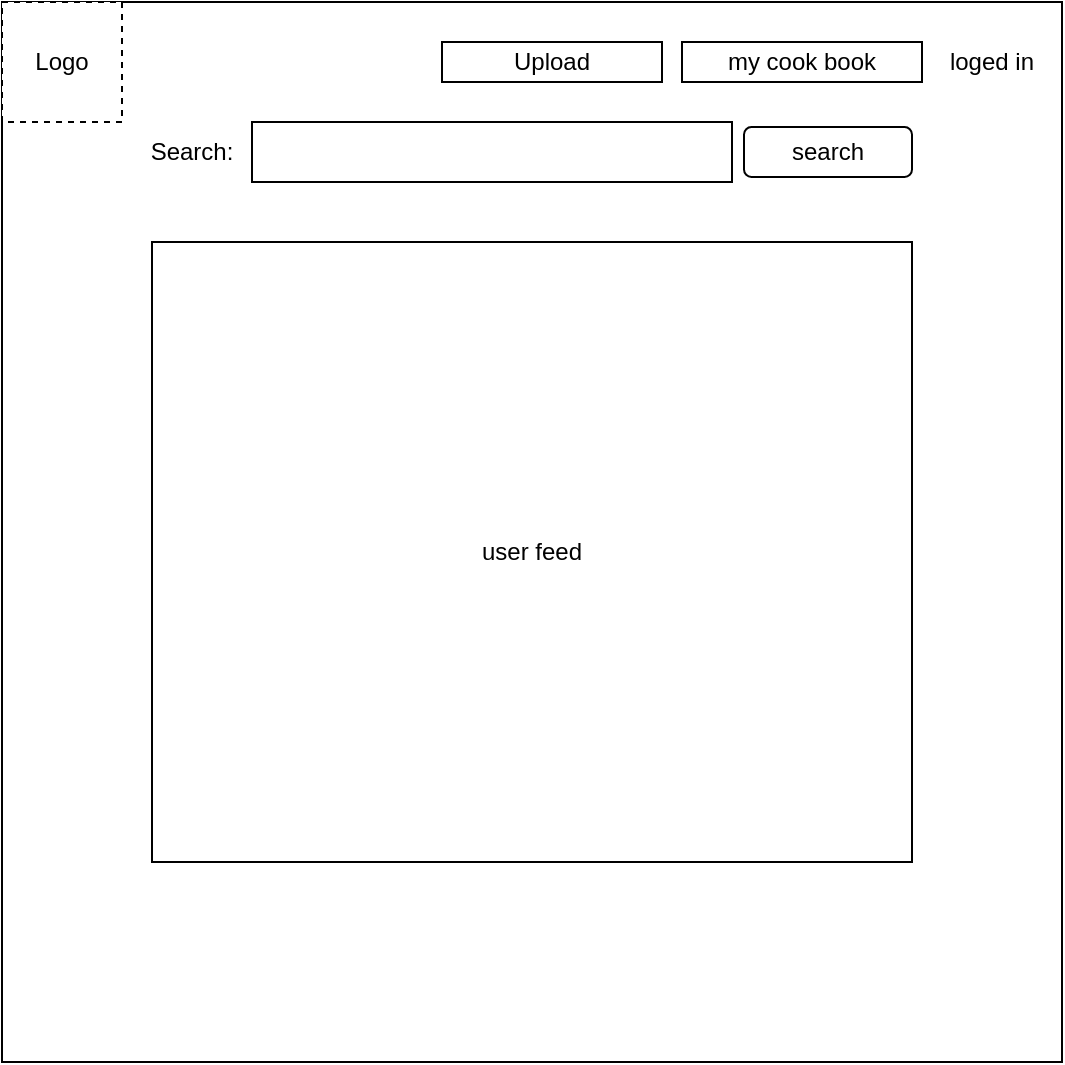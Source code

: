 <mxfile version="14.4.9" type="device"><diagram id="p40Q0u5eb512Gl6B4zfu" name="Page-1"><mxGraphModel dx="1422" dy="735" grid="1" gridSize="10" guides="1" tooltips="1" connect="1" arrows="1" fold="1" page="1" pageScale="1" pageWidth="827" pageHeight="1169" math="0" shadow="0"><root><mxCell id="0"/><mxCell id="1" parent="0"/><mxCell id="Ak5dqv5t3XzyzrFz3OAC-60" value="" style="whiteSpace=wrap;html=1;aspect=fixed;" vertex="1" parent="1"><mxGeometry x="680" width="530" height="530" as="geometry"/></mxCell><mxCell id="Ak5dqv5t3XzyzrFz3OAC-62" value="loged in" style="text;html=1;strokeColor=none;fillColor=none;align=center;verticalAlign=middle;whiteSpace=wrap;rounded=0;" vertex="1" parent="1"><mxGeometry x="1150" y="20" width="50" height="20" as="geometry"/></mxCell><mxCell id="Ak5dqv5t3XzyzrFz3OAC-67" value="Upload" style="rounded=0;whiteSpace=wrap;html=1;" vertex="1" parent="1"><mxGeometry x="900" y="20" width="110" height="20" as="geometry"/></mxCell><mxCell id="Ak5dqv5t3XzyzrFz3OAC-68" value="my cook book" style="rounded=0;whiteSpace=wrap;html=1;" vertex="1" parent="1"><mxGeometry x="1020" y="20" width="120" height="20" as="geometry"/></mxCell><mxCell id="Ak5dqv5t3XzyzrFz3OAC-69" value="user feed" style="rounded=0;whiteSpace=wrap;html=1;" vertex="1" parent="1"><mxGeometry x="755" y="120" width="380" height="310" as="geometry"/></mxCell><mxCell id="Ak5dqv5t3XzyzrFz3OAC-71" value="Logo" style="rounded=0;whiteSpace=wrap;html=1;dashed=1;fillColor=#ffffff;" vertex="1" parent="1"><mxGeometry x="680" width="60" height="60" as="geometry"/></mxCell><mxCell id="twv6UcK31Q17NVxXXOMy-7" value="Search:" style="text;html=1;strokeColor=none;fillColor=none;align=center;verticalAlign=middle;whiteSpace=wrap;rounded=0;" parent="1" vertex="1"><mxGeometry x="755" y="65" width="40" height="20" as="geometry"/></mxCell><mxCell id="twv6UcK31Q17NVxXXOMy-8" value="" style="rounded=0;whiteSpace=wrap;html=1;" parent="1" vertex="1"><mxGeometry x="805" y="60" width="240" height="30" as="geometry"/></mxCell><mxCell id="twv6UcK31Q17NVxXXOMy-14" value="search" style="rounded=1;whiteSpace=wrap;html=1;" parent="1" vertex="1"><mxGeometry x="1051" y="62.5" width="84" height="25" as="geometry"/></mxCell></root></mxGraphModel></diagram></mxfile>